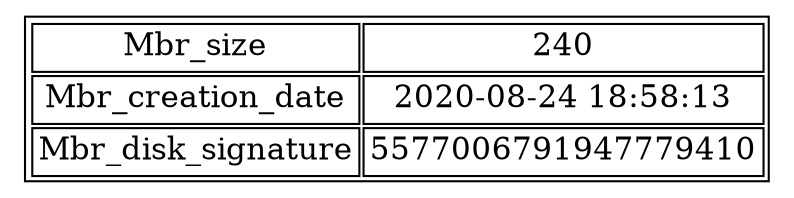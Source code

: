 digraph test { graph [ratio=fill];node [label="Grafica", fontsize=15, shape=plaintext];graph [bb="0,0,352,154"];arset [label=<<TABLE><TR><TD>Mbr_size</TD><TD>240</TD></TR><TR><TD>Mbr_creation_date</TD><TD>2020-08-24 18:58:13</TD></TR><TR><TD>Mbr_disk_signature</TD><TD>5577006791947779410</TD></TR></TABLE>>, ];}